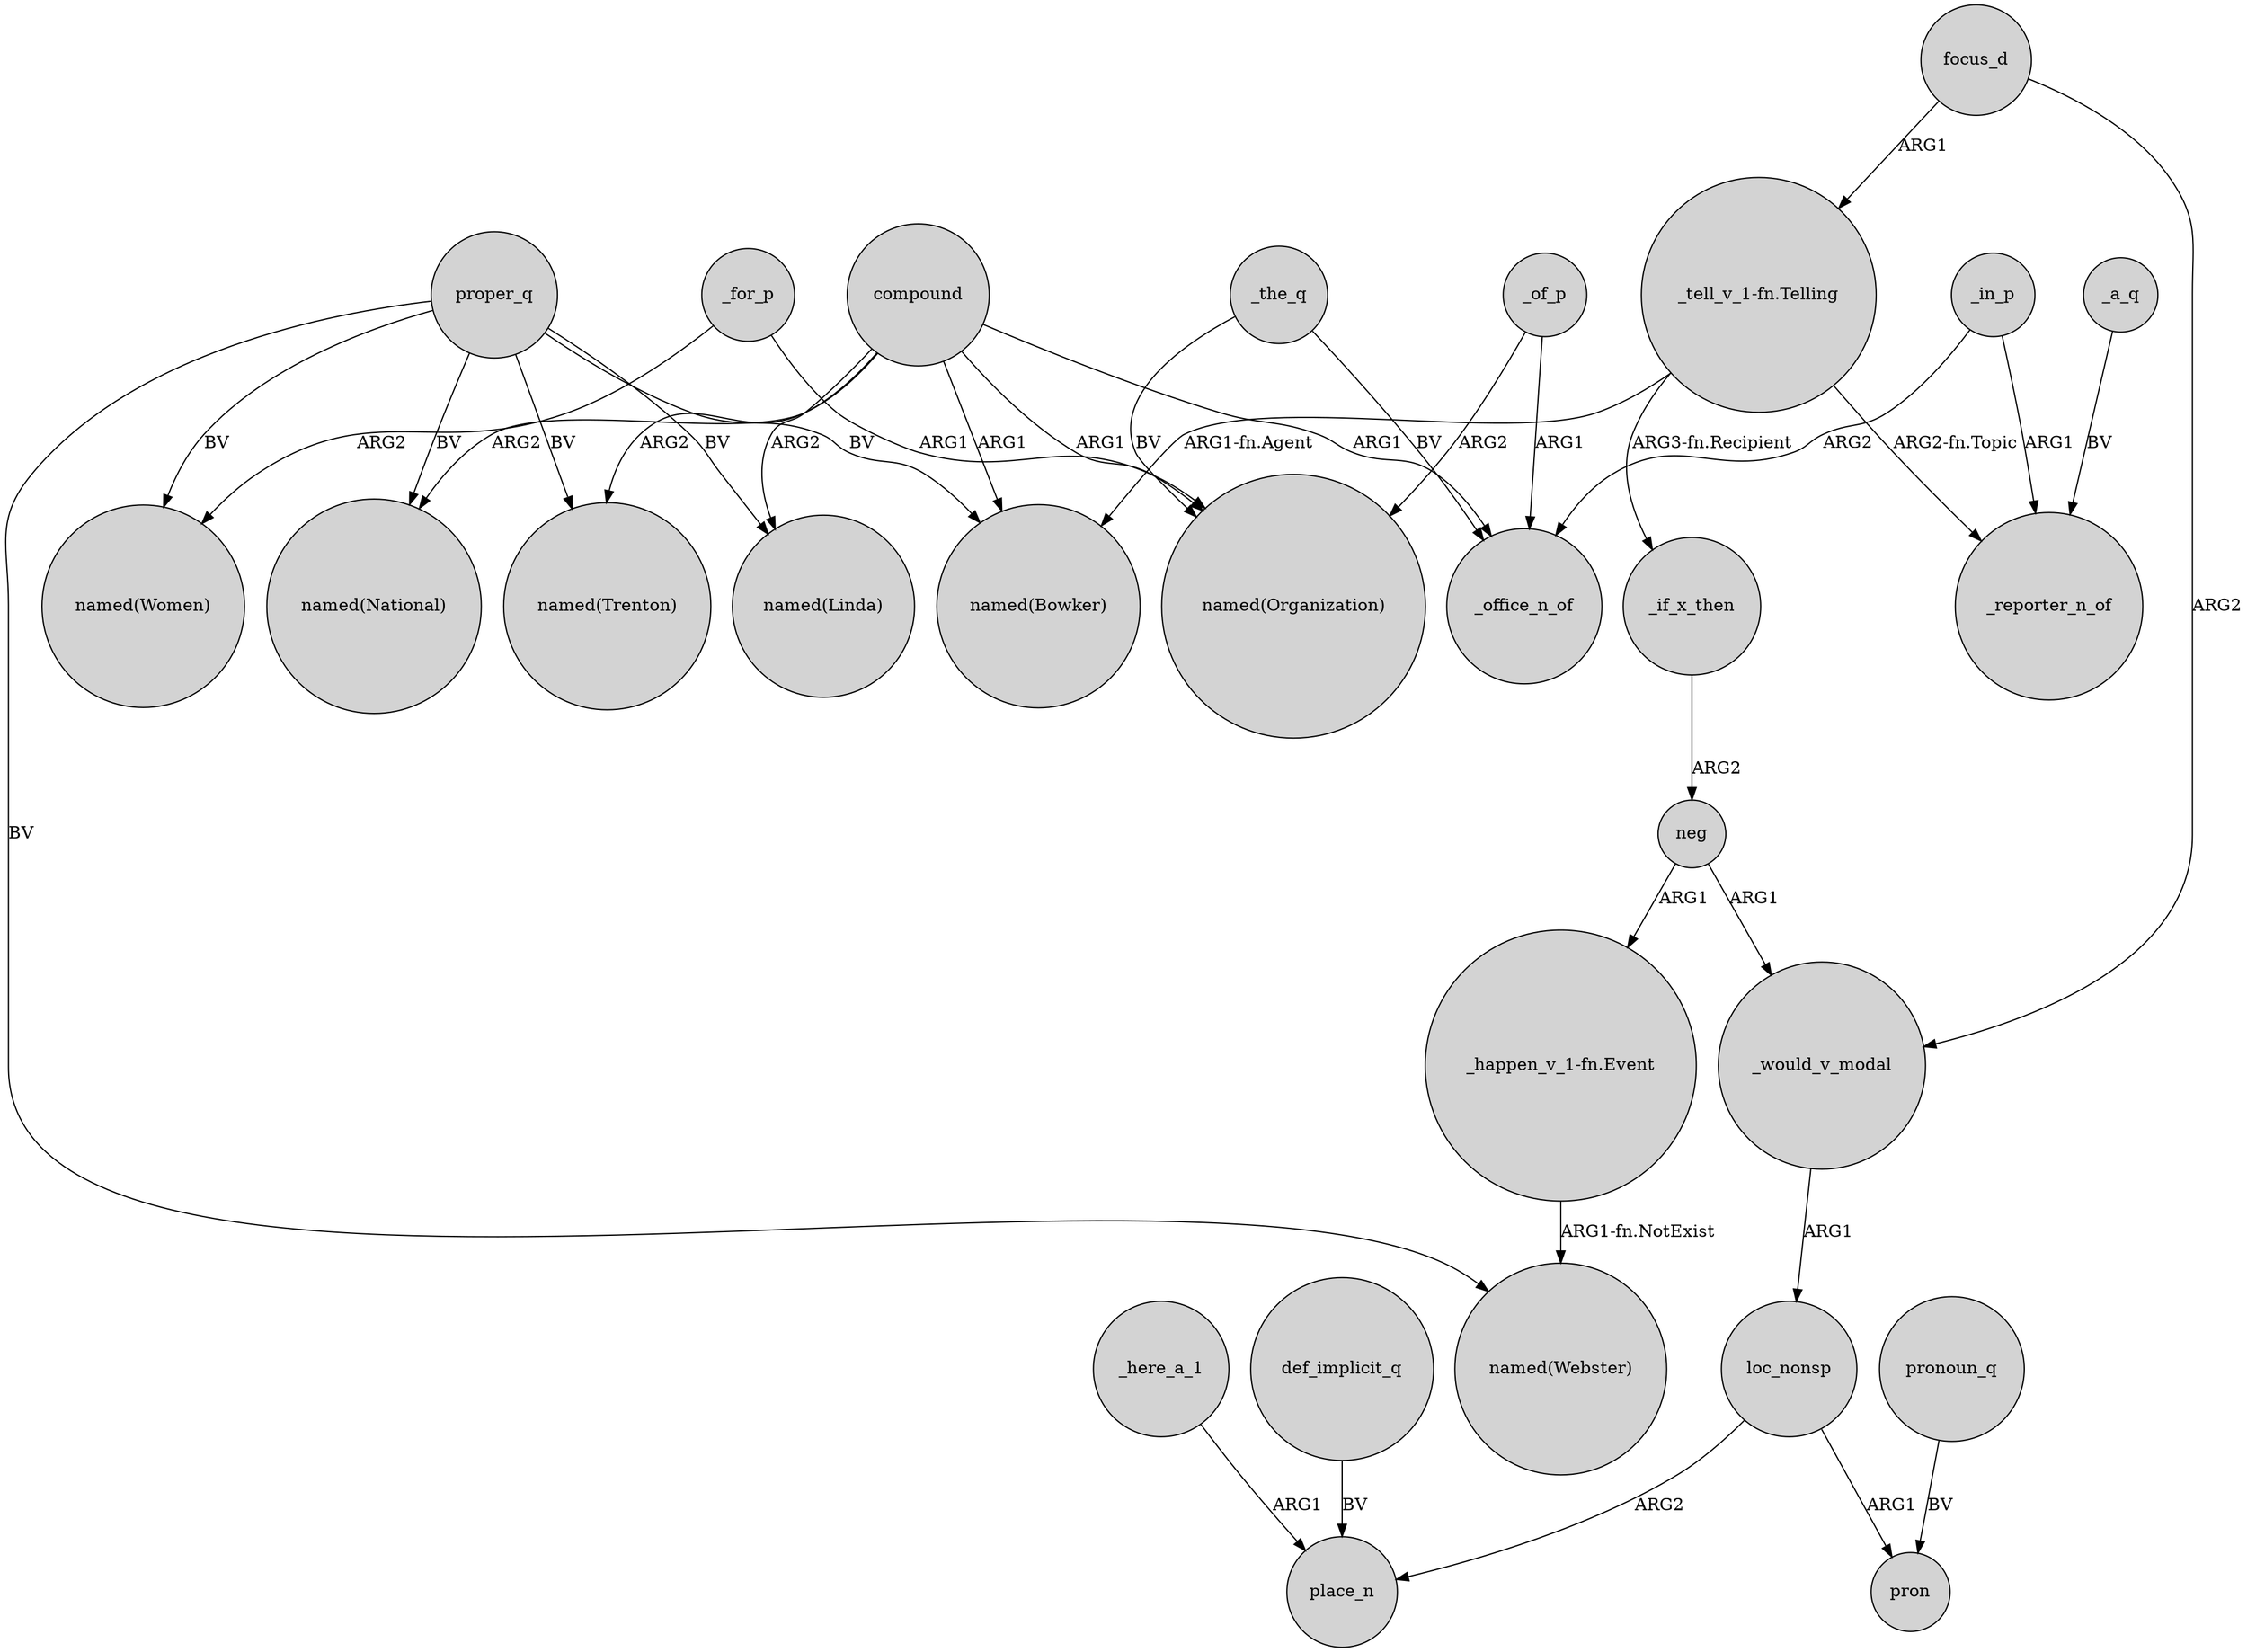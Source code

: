 digraph {
	node [shape=circle style=filled]
	_the_q -> "named(Organization)" [label=BV]
	_for_p -> "named(Women)" [label=ARG2]
	focus_d -> _would_v_modal [label=ARG2]
	neg -> _would_v_modal [label=ARG1]
	_here_a_1 -> place_n [label=ARG1]
	loc_nonsp -> pron [label=ARG1]
	compound -> "named(Linda)" [label=ARG2]
	proper_q -> "named(Trenton)" [label=BV]
	compound -> _office_n_of [label=ARG1]
	_would_v_modal -> loc_nonsp [label=ARG1]
	compound -> "named(Trenton)" [label=ARG2]
	def_implicit_q -> place_n [label=BV]
	"_tell_v_1-fn.Telling" -> "named(Bowker)" [label="ARG1-fn.Agent"]
	proper_q -> "named(Women)" [label=BV]
	"_tell_v_1-fn.Telling" -> _reporter_n_of [label="ARG2-fn.Topic"]
	_the_q -> _office_n_of [label=BV]
	_a_q -> _reporter_n_of [label=BV]
	_of_p -> _office_n_of [label=ARG1]
	_if_x_then -> neg [label=ARG2]
	_in_p -> _office_n_of [label=ARG2]
	"_happen_v_1-fn.Event" -> "named(Webster)" [label="ARG1-fn.NotExist"]
	focus_d -> "_tell_v_1-fn.Telling" [label=ARG1]
	pronoun_q -> pron [label=BV]
	compound -> "named(National)" [label=ARG2]
	_for_p -> "named(Organization)" [label=ARG1]
	proper_q -> "named(Linda)" [label=BV]
	proper_q -> "named(Webster)" [label=BV]
	proper_q -> "named(Bowker)" [label=BV]
	neg -> "_happen_v_1-fn.Event" [label=ARG1]
	loc_nonsp -> place_n [label=ARG2]
	proper_q -> "named(National)" [label=BV]
	_of_p -> "named(Organization)" [label=ARG2]
	compound -> "named(Organization)" [label=ARG1]
	_in_p -> _reporter_n_of [label=ARG1]
	compound -> "named(Bowker)" [label=ARG1]
	"_tell_v_1-fn.Telling" -> _if_x_then [label="ARG3-fn.Recipient"]
}
